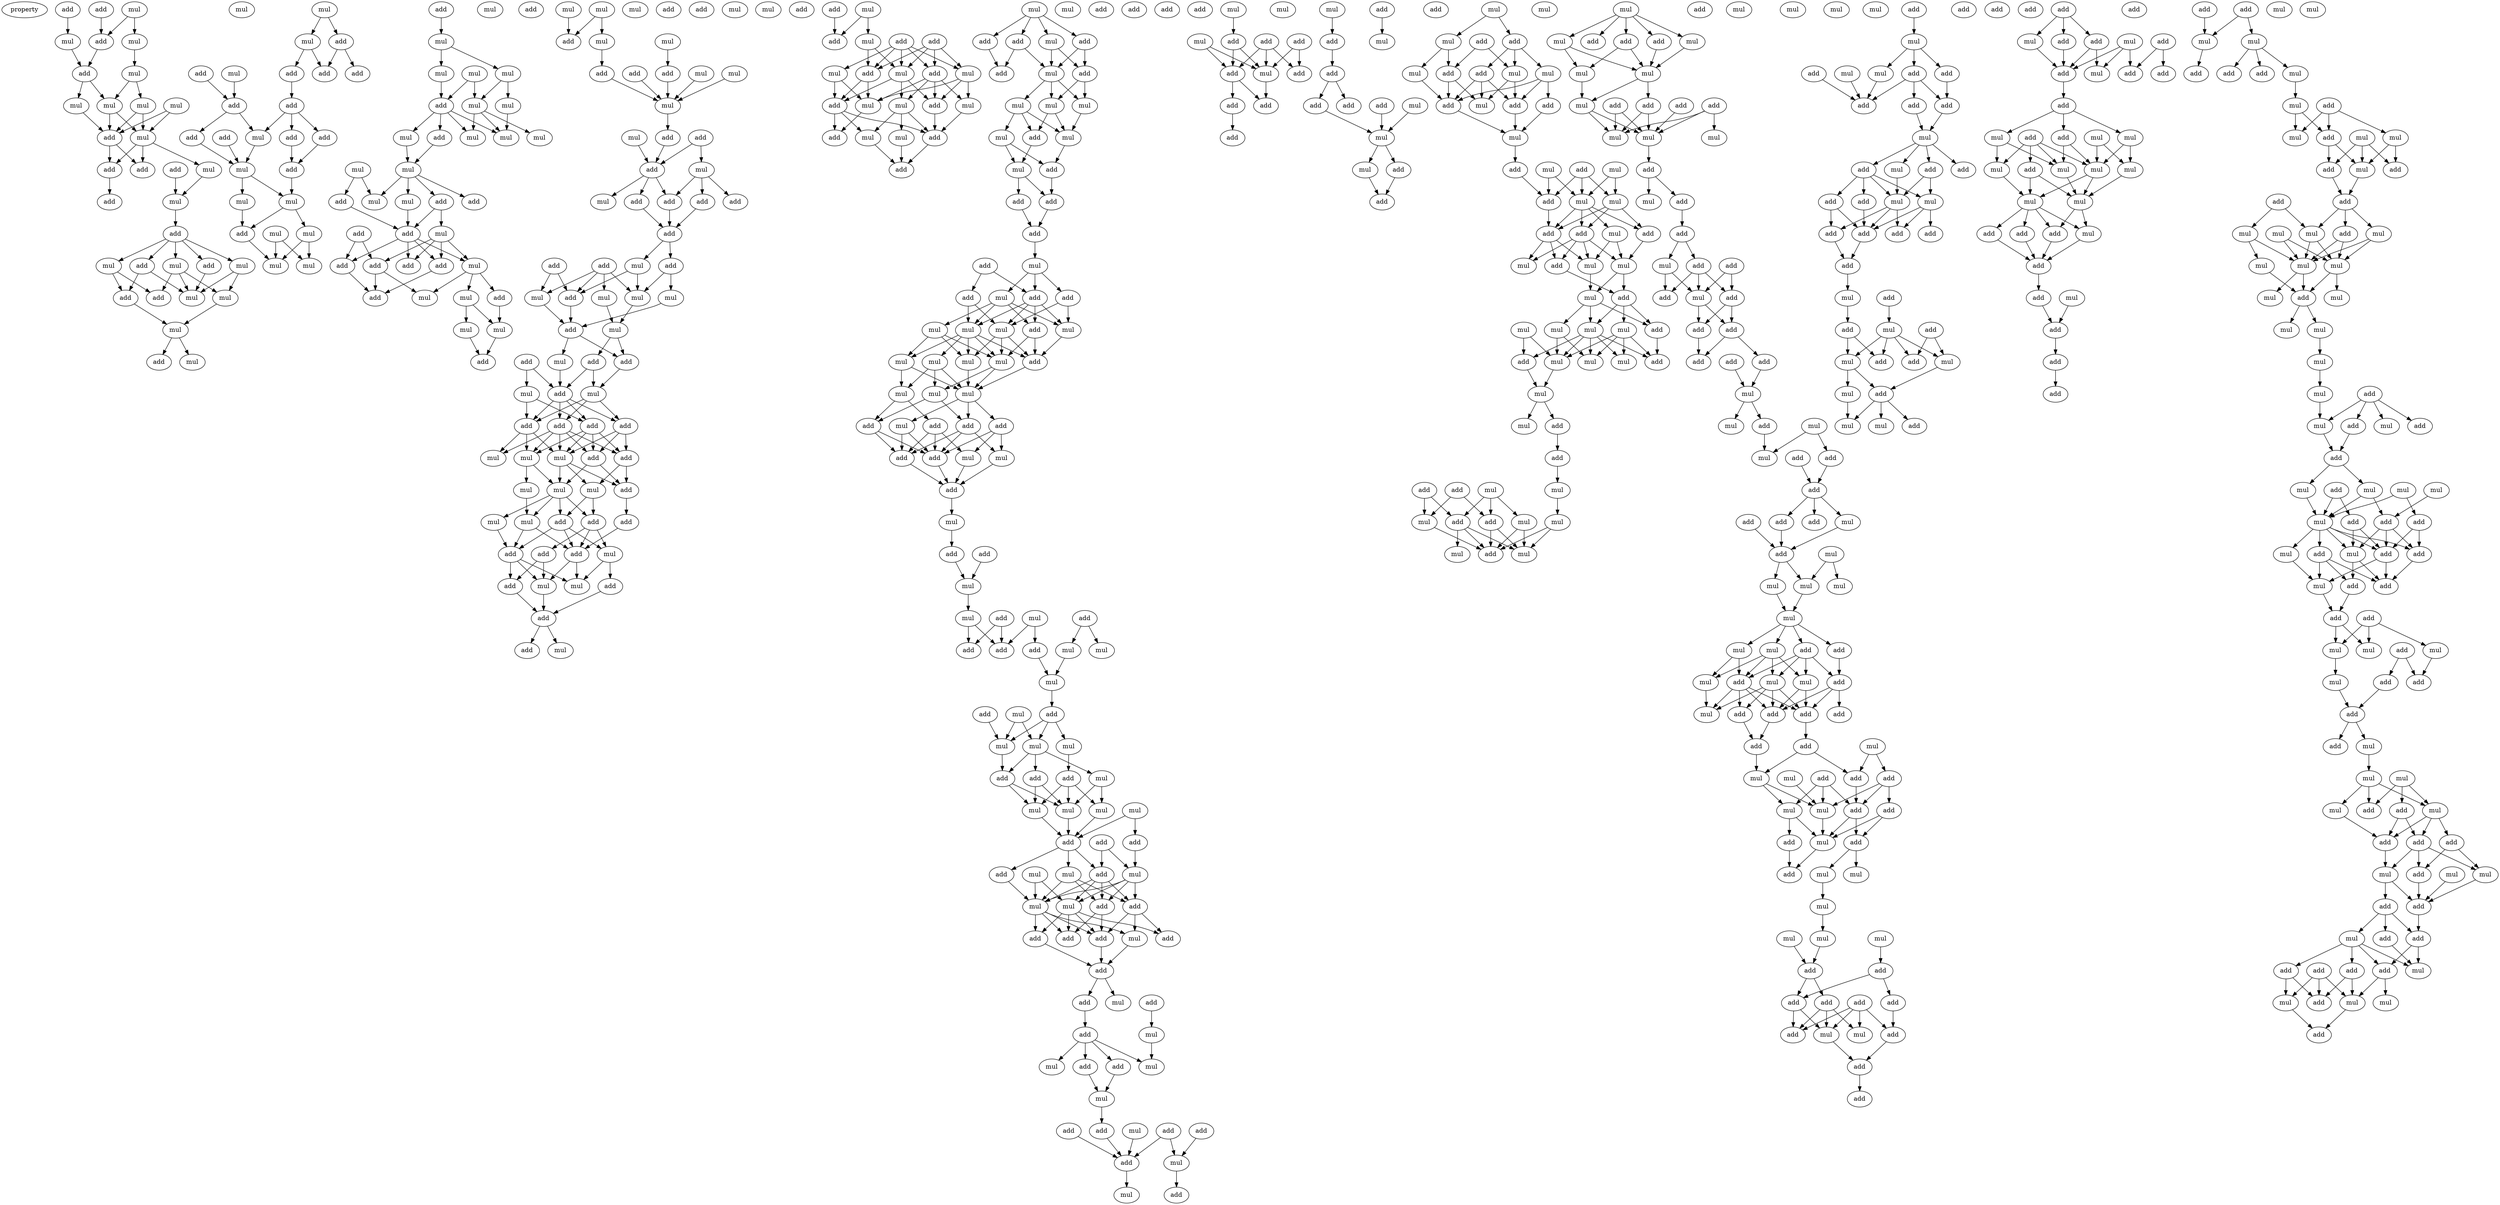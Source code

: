 digraph {
    node [fontcolor=black]
    property [mul=2,lf=1.4]
    0 [ label = mul ];
    1 [ label = add ];
    2 [ label = add ];
    3 [ label = mul ];
    4 [ label = add ];
    5 [ label = mul ];
    6 [ label = add ];
    7 [ label = mul ];
    8 [ label = mul ];
    9 [ label = mul ];
    10 [ label = mul ];
    11 [ label = mul ];
    12 [ label = mul ];
    13 [ label = mul ];
    14 [ label = add ];
    15 [ label = add ];
    16 [ label = add ];
    17 [ label = mul ];
    18 [ label = add ];
    19 [ label = mul ];
    20 [ label = add ];
    21 [ label = add ];
    22 [ label = mul ];
    23 [ label = add ];
    24 [ label = mul ];
    25 [ label = mul ];
    26 [ label = add ];
    27 [ label = mul ];
    28 [ label = add ];
    29 [ label = add ];
    30 [ label = mul ];
    31 [ label = mul ];
    32 [ label = mul ];
    33 [ label = add ];
    34 [ label = mul ];
    35 [ label = mul ];
    36 [ label = add ];
    37 [ label = mul ];
    38 [ label = add ];
    39 [ label = add ];
    40 [ label = add ];
    41 [ label = add ];
    42 [ label = add ];
    43 [ label = add ];
    44 [ label = add ];
    45 [ label = mul ];
    46 [ label = add ];
    47 [ label = add ];
    48 [ label = add ];
    49 [ label = mul ];
    50 [ label = add ];
    51 [ label = mul ];
    52 [ label = mul ];
    53 [ label = mul ];
    54 [ label = mul ];
    55 [ label = add ];
    56 [ label = mul ];
    57 [ label = mul ];
    58 [ label = add ];
    59 [ label = mul ];
    60 [ label = mul ];
    61 [ label = mul ];
    62 [ label = mul ];
    63 [ label = mul ];
    64 [ label = mul ];
    65 [ label = mul ];
    66 [ label = add ];
    67 [ label = mul ];
    68 [ label = mul ];
    69 [ label = add ];
    70 [ label = mul ];
    71 [ label = mul ];
    72 [ label = mul ];
    73 [ label = mul ];
    74 [ label = mul ];
    75 [ label = add ];
    76 [ label = add ];
    77 [ label = mul ];
    78 [ label = add ];
    79 [ label = mul ];
    80 [ label = add ];
    81 [ label = add ];
    82 [ label = add ];
    83 [ label = add ];
    84 [ label = mul ];
    85 [ label = add ];
    86 [ label = add ];
    87 [ label = mul ];
    88 [ label = mul ];
    89 [ label = add ];
    90 [ label = add ];
    91 [ label = add ];
    92 [ label = mul ];
    93 [ label = mul ];
    94 [ label = add ];
    95 [ label = mul ];
    96 [ label = mul ];
    97 [ label = add ];
    98 [ label = mul ];
    99 [ label = mul ];
    100 [ label = mul ];
    101 [ label = add ];
    102 [ label = add ];
    103 [ label = add ];
    104 [ label = mul ];
    105 [ label = mul ];
    106 [ label = mul ];
    107 [ label = mul ];
    108 [ label = add ];
    109 [ label = add ];
    110 [ label = add ];
    111 [ label = add ];
    112 [ label = mul ];
    113 [ label = add ];
    114 [ label = mul ];
    115 [ label = add ];
    116 [ label = add ];
    117 [ label = add ];
    118 [ label = add ];
    119 [ label = add ];
    120 [ label = add ];
    121 [ label = add ];
    122 [ label = mul ];
    123 [ label = add ];
    124 [ label = mul ];
    125 [ label = mul ];
    126 [ label = add ];
    127 [ label = mul ];
    128 [ label = mul ];
    129 [ label = add ];
    130 [ label = mul ];
    131 [ label = add ];
    132 [ label = add ];
    133 [ label = mul ];
    134 [ label = add ];
    135 [ label = add ];
    136 [ label = mul ];
    137 [ label = mul ];
    138 [ label = add ];
    139 [ label = add ];
    140 [ label = add ];
    141 [ label = add ];
    142 [ label = mul ];
    143 [ label = add ];
    144 [ label = mul ];
    145 [ label = mul ];
    146 [ label = add ];
    147 [ label = add ];
    148 [ label = mul ];
    149 [ label = mul ];
    150 [ label = mul ];
    151 [ label = add ];
    152 [ label = add ];
    153 [ label = mul ];
    154 [ label = add ];
    155 [ label = mul ];
    156 [ label = add ];
    157 [ label = add ];
    158 [ label = mul ];
    159 [ label = add ];
    160 [ label = add ];
    161 [ label = add ];
    162 [ label = mul ];
    163 [ label = mul ];
    164 [ label = mul ];
    165 [ label = add ];
    166 [ label = add ];
    167 [ label = mul ];
    168 [ label = add ];
    169 [ label = mul ];
    170 [ label = add ];
    171 [ label = mul ];
    172 [ label = add ];
    173 [ label = mul ];
    174 [ label = add ];
    175 [ label = add ];
    176 [ label = mul ];
    177 [ label = mul ];
    178 [ label = mul ];
    179 [ label = add ];
    180 [ label = add ];
    181 [ label = mul ];
    182 [ label = mul ];
    183 [ label = add ];
    184 [ label = mul ];
    185 [ label = add ];
    186 [ label = add ];
    187 [ label = mul ];
    188 [ label = mul ];
    189 [ label = add ];
    190 [ label = add ];
    191 [ label = mul ];
    192 [ label = add ];
    193 [ label = mul ];
    194 [ label = add ];
    195 [ label = add ];
    196 [ label = add ];
    197 [ label = mul ];
    198 [ label = add ];
    199 [ label = mul ];
    200 [ label = mul ];
    201 [ label = add ];
    202 [ label = mul ];
    203 [ label = mul ];
    204 [ label = add ];
    205 [ label = mul ];
    206 [ label = mul ];
    207 [ label = add ];
    208 [ label = mul ];
    209 [ label = add ];
    210 [ label = add ];
    211 [ label = add ];
    212 [ label = add ];
    213 [ label = mul ];
    214 [ label = add ];
    215 [ label = add ];
    216 [ label = mul ];
    217 [ label = add ];
    218 [ label = add ];
    219 [ label = mul ];
    220 [ label = mul ];
    221 [ label = mul ];
    222 [ label = mul ];
    223 [ label = mul ];
    224 [ label = mul ];
    225 [ label = mul ];
    226 [ label = add ];
    227 [ label = mul ];
    228 [ label = mul ];
    229 [ label = mul ];
    230 [ label = mul ];
    231 [ label = add ];
    232 [ label = add ];
    233 [ label = mul ];
    234 [ label = add ];
    235 [ label = add ];
    236 [ label = add ];
    237 [ label = mul ];
    238 [ label = mul ];
    239 [ label = add ];
    240 [ label = add ];
    241 [ label = add ];
    242 [ label = add ];
    243 [ label = mul ];
    244 [ label = add ];
    245 [ label = add ];
    246 [ label = mul ];
    247 [ label = mul ];
    248 [ label = add ];
    249 [ label = add ];
    250 [ label = mul ];
    251 [ label = mul ];
    252 [ label = mul ];
    253 [ label = add ];
    254 [ label = add ];
    255 [ label = add ];
    256 [ label = mul ];
    257 [ label = mul ];
    258 [ label = add ];
    259 [ label = add ];
    260 [ label = mul ];
    261 [ label = mul ];
    262 [ label = mul ];
    263 [ label = add ];
    264 [ label = add ];
    265 [ label = add ];
    266 [ label = mul ];
    267 [ label = mul ];
    268 [ label = mul ];
    269 [ label = mul ];
    270 [ label = mul ];
    271 [ label = add ];
    272 [ label = add ];
    273 [ label = add ];
    274 [ label = mul ];
    275 [ label = mul ];
    276 [ label = add ];
    277 [ label = add ];
    278 [ label = mul ];
    279 [ label = add ];
    280 [ label = add ];
    281 [ label = mul ];
    282 [ label = mul ];
    283 [ label = add ];
    284 [ label = mul ];
    285 [ label = add ];
    286 [ label = add ];
    287 [ label = add ];
    288 [ label = add ];
    289 [ label = mul ];
    290 [ label = add ];
    291 [ label = add ];
    292 [ label = add ];
    293 [ label = mul ];
    294 [ label = add ];
    295 [ label = add ];
    296 [ label = mul ];
    297 [ label = add ];
    298 [ label = mul ];
    299 [ label = mul ];
    300 [ label = add ];
    301 [ label = mul ];
    302 [ label = add ];
    303 [ label = add ];
    304 [ label = add ];
    305 [ label = add ];
    306 [ label = mul ];
    307 [ label = add ];
    308 [ label = mul ];
    309 [ label = mul ];
    310 [ label = mul ];
    311 [ label = add ];
    312 [ label = add ];
    313 [ label = add ];
    314 [ label = mul ];
    315 [ label = add ];
    316 [ label = add ];
    317 [ label = add ];
    318 [ label = add ];
    319 [ label = mul ];
    320 [ label = add ];
    321 [ label = mul ];
    322 [ label = add ];
    323 [ label = add ];
    324 [ label = add ];
    325 [ label = add ];
    326 [ label = mul ];
    327 [ label = add ];
    328 [ label = mul ];
    329 [ label = add ];
    330 [ label = mul ];
    331 [ label = mul ];
    332 [ label = add ];
    333 [ label = add ];
    334 [ label = add ];
    335 [ label = mul ];
    336 [ label = add ];
    337 [ label = add ];
    338 [ label = mul ];
    339 [ label = add ];
    340 [ label = add ];
    341 [ label = mul ];
    342 [ label = mul ];
    343 [ label = mul ];
    344 [ label = mul ];
    345 [ label = add ];
    346 [ label = add ];
    347 [ label = add ];
    348 [ label = mul ];
    349 [ label = add ];
    350 [ label = add ];
    351 [ label = mul ];
    352 [ label = mul ];
    353 [ label = mul ];
    354 [ label = add ];
    355 [ label = mul ];
    356 [ label = mul ];
    357 [ label = add ];
    358 [ label = add ];
    359 [ label = add ];
    360 [ label = mul ];
    361 [ label = mul ];
    362 [ label = mul ];
    363 [ label = add ];
    364 [ label = mul ];
    365 [ label = add ];
    366 [ label = mul ];
    367 [ label = mul ];
    368 [ label = add ];
    369 [ label = mul ];
    370 [ label = mul ];
    371 [ label = mul ];
    372 [ label = mul ];
    373 [ label = mul ];
    374 [ label = add ];
    375 [ label = add ];
    376 [ label = mul ];
    377 [ label = mul ];
    378 [ label = mul ];
    379 [ label = add ];
    380 [ label = add ];
    381 [ label = add ];
    382 [ label = mul ];
    383 [ label = mul ];
    384 [ label = add ];
    385 [ label = mul ];
    386 [ label = mul ];
    387 [ label = mul ];
    388 [ label = add ];
    389 [ label = add ];
    390 [ label = add ];
    391 [ label = mul ];
    392 [ label = mul ];
    393 [ label = mul ];
    394 [ label = mul ];
    395 [ label = add ];
    396 [ label = add ];
    397 [ label = mul ];
    398 [ label = add ];
    399 [ label = mul ];
    400 [ label = mul ];
    401 [ label = add ];
    402 [ label = add ];
    403 [ label = add ];
    404 [ label = mul ];
    405 [ label = add ];
    406 [ label = mul ];
    407 [ label = mul ];
    408 [ label = mul ];
    409 [ label = add ];
    410 [ label = mul ];
    411 [ label = add ];
    412 [ label = add ];
    413 [ label = mul ];
    414 [ label = add ];
    415 [ label = mul ];
    416 [ label = add ];
    417 [ label = add ];
    418 [ label = mul ];
    419 [ label = add ];
    420 [ label = add ];
    421 [ label = add ];
    422 [ label = add ];
    423 [ label = add ];
    424 [ label = add ];
    425 [ label = add ];
    426 [ label = mul ];
    427 [ label = add ];
    428 [ label = mul ];
    429 [ label = mul ];
    430 [ label = add ];
    431 [ label = add ];
    432 [ label = mul ];
    433 [ label = add ];
    434 [ label = add ];
    435 [ label = mul ];
    436 [ label = add ];
    437 [ label = add ];
    438 [ label = mul ];
    439 [ label = add ];
    440 [ label = mul ];
    441 [ label = mul ];
    442 [ label = mul ];
    443 [ label = mul ];
    444 [ label = mul ];
    445 [ label = add ];
    446 [ label = mul ];
    447 [ label = add ];
    448 [ label = add ];
    449 [ label = mul ];
    450 [ label = mul ];
    451 [ label = add ];
    452 [ label = mul ];
    453 [ label = add ];
    454 [ label = add ];
    455 [ label = add ];
    456 [ label = add ];
    457 [ label = mul ];
    458 [ label = add ];
    459 [ label = mul ];
    460 [ label = add ];
    461 [ label = add ];
    462 [ label = add ];
    463 [ label = mul ];
    464 [ label = add ];
    465 [ label = mul ];
    466 [ label = mul ];
    467 [ label = add ];
    468 [ label = mul ];
    469 [ label = add ];
    470 [ label = add ];
    471 [ label = mul ];
    472 [ label = add ];
    473 [ label = mul ];
    474 [ label = mul ];
    475 [ label = mul ];
    476 [ label = add ];
    477 [ label = mul ];
    478 [ label = mul ];
    479 [ label = mul ];
    480 [ label = mul ];
    481 [ label = mul ];
    482 [ label = add ];
    483 [ label = add ];
    484 [ label = add ];
    485 [ label = add ];
    486 [ label = add ];
    487 [ label = add ];
    488 [ label = mul ];
    489 [ label = add ];
    490 [ label = mul ];
    491 [ label = add ];
    492 [ label = add ];
    493 [ label = mul ];
    494 [ label = add ];
    495 [ label = add ];
    496 [ label = add ];
    497 [ label = mul ];
    498 [ label = add ];
    499 [ label = mul ];
    500 [ label = add ];
    501 [ label = mul ];
    502 [ label = add ];
    503 [ label = add ];
    504 [ label = add ];
    505 [ label = add ];
    506 [ label = mul ];
    507 [ label = add ];
    508 [ label = mul ];
    509 [ label = add ];
    510 [ label = add ];
    511 [ label = add ];
    512 [ label = mul ];
    513 [ label = add ];
    514 [ label = mul ];
    515 [ label = add ];
    516 [ label = add ];
    517 [ label = add ];
    518 [ label = add ];
    519 [ label = add ];
    520 [ label = mul ];
    521 [ label = add ];
    522 [ label = add ];
    523 [ label = mul ];
    524 [ label = add ];
    525 [ label = add ];
    526 [ label = add ];
    527 [ label = mul ];
    528 [ label = mul ];
    529 [ label = add ];
    530 [ label = add ];
    531 [ label = mul ];
    532 [ label = mul ];
    533 [ label = add ];
    534 [ label = add ];
    535 [ label = mul ];
    536 [ label = add ];
    537 [ label = add ];
    538 [ label = add ];
    539 [ label = mul ];
    540 [ label = mul ];
    541 [ label = add ];
    542 [ label = mul ];
    543 [ label = add ];
    544 [ label = add ];
    545 [ label = add ];
    546 [ label = add ];
    547 [ label = add ];
    548 [ label = mul ];
    549 [ label = add ];
    550 [ label = mul ];
    551 [ label = mul ];
    552 [ label = mul ];
    553 [ label = mul ];
    554 [ label = mul ];
    555 [ label = add ];
    556 [ label = mul ];
    557 [ label = mul ];
    558 [ label = mul ];
    559 [ label = add ];
    560 [ label = add ];
    561 [ label = add ];
    562 [ label = mul ];
    563 [ label = add ];
    564 [ label = add ];
    565 [ label = add ];
    566 [ label = mul ];
    567 [ label = add ];
    568 [ label = add ];
    569 [ label = add ];
    570 [ label = add ];
    571 [ label = add ];
    572 [ label = mul ];
    573 [ label = mul ];
    574 [ label = add ];
    575 [ label = add ];
    576 [ label = add ];
    577 [ label = mul ];
    578 [ label = add ];
    579 [ label = mul ];
    580 [ label = mul ];
    581 [ label = mul ];
    582 [ label = mul ];
    583 [ label = add ];
    584 [ label = add ];
    585 [ label = mul ];
    586 [ label = add ];
    587 [ label = add ];
    588 [ label = add ];
    589 [ label = mul ];
    590 [ label = add ];
    591 [ label = mul ];
    592 [ label = mul ];
    593 [ label = mul ];
    594 [ label = mul ];
    595 [ label = mul ];
    596 [ label = mul ];
    597 [ label = add ];
    598 [ label = mul ];
    599 [ label = mul ];
    600 [ label = mul ];
    601 [ label = mul ];
    602 [ label = mul ];
    603 [ label = mul ];
    604 [ label = mul ];
    605 [ label = add ];
    606 [ label = add ];
    607 [ label = mul ];
    608 [ label = mul ];
    609 [ label = add ];
    610 [ label = add ];
    611 [ label = add ];
    612 [ label = mul ];
    613 [ label = mul ];
    614 [ label = mul ];
    615 [ label = mul ];
    616 [ label = add ];
    617 [ label = add ];
    618 [ label = mul ];
    619 [ label = add ];
    620 [ label = mul ];
    621 [ label = add ];
    622 [ label = mul ];
    623 [ label = add ];
    624 [ label = add ];
    625 [ label = add ];
    626 [ label = mul ];
    627 [ label = add ];
    628 [ label = add ];
    629 [ label = add ];
    630 [ label = mul ];
    631 [ label = mul ];
    632 [ label = mul ];
    633 [ label = mul ];
    634 [ label = add ];
    635 [ label = mul ];
    636 [ label = add ];
    637 [ label = add ];
    638 [ label = add ];
    639 [ label = add ];
    640 [ label = mul ];
    641 [ label = mul ];
    642 [ label = mul ];
    643 [ label = add ];
    644 [ label = mul ];
    645 [ label = add ];
    646 [ label = mul ];
    647 [ label = add ];
    648 [ label = add ];
    649 [ label = add ];
    650 [ label = add ];
    651 [ label = mul ];
    652 [ label = mul ];
    653 [ label = mul ];
    654 [ label = add ];
    655 [ label = add ];
    656 [ label = add ];
    657 [ label = mul ];
    658 [ label = add ];
    659 [ label = add ];
    660 [ label = add ];
    661 [ label = mul ];
    662 [ label = add ];
    663 [ label = add ];
    664 [ label = add ];
    665 [ label = mul ];
    666 [ label = mul ];
    667 [ label = mul ];
    668 [ label = add ];
    0 -> 4 [ name = 0 ];
    0 -> 5 [ name = 1 ];
    1 -> 4 [ name = 2 ];
    2 -> 3 [ name = 3 ];
    3 -> 6 [ name = 4 ];
    4 -> 6 [ name = 5 ];
    5 -> 7 [ name = 6 ];
    6 -> 9 [ name = 7 ];
    6 -> 11 [ name = 8 ];
    7 -> 9 [ name = 9 ];
    7 -> 10 [ name = 10 ];
    8 -> 13 [ name = 11 ];
    8 -> 14 [ name = 12 ];
    9 -> 13 [ name = 13 ];
    9 -> 14 [ name = 14 ];
    10 -> 13 [ name = 15 ];
    10 -> 14 [ name = 16 ];
    11 -> 14 [ name = 17 ];
    13 -> 15 [ name = 18 ];
    13 -> 17 [ name = 19 ];
    13 -> 18 [ name = 20 ];
    14 -> 15 [ name = 21 ];
    14 -> 18 [ name = 22 ];
    15 -> 20 [ name = 23 ];
    16 -> 19 [ name = 24 ];
    17 -> 19 [ name = 25 ];
    19 -> 21 [ name = 26 ];
    21 -> 22 [ name = 27 ];
    21 -> 23 [ name = 28 ];
    21 -> 24 [ name = 29 ];
    21 -> 25 [ name = 30 ];
    21 -> 26 [ name = 31 ];
    22 -> 28 [ name = 32 ];
    22 -> 29 [ name = 33 ];
    23 -> 27 [ name = 34 ];
    24 -> 27 [ name = 35 ];
    24 -> 30 [ name = 36 ];
    25 -> 27 [ name = 37 ];
    25 -> 29 [ name = 38 ];
    25 -> 30 [ name = 39 ];
    26 -> 27 [ name = 40 ];
    26 -> 28 [ name = 41 ];
    28 -> 31 [ name = 42 ];
    30 -> 31 [ name = 43 ];
    31 -> 33 [ name = 44 ];
    31 -> 34 [ name = 45 ];
    32 -> 35 [ name = 46 ];
    32 -> 36 [ name = 47 ];
    35 -> 40 [ name = 48 ];
    35 -> 41 [ name = 49 ];
    36 -> 39 [ name = 50 ];
    36 -> 41 [ name = 51 ];
    37 -> 43 [ name = 52 ];
    38 -> 43 [ name = 53 ];
    40 -> 42 [ name = 54 ];
    42 -> 44 [ name = 55 ];
    42 -> 45 [ name = 56 ];
    42 -> 47 [ name = 57 ];
    43 -> 45 [ name = 58 ];
    43 -> 48 [ name = 59 ];
    44 -> 50 [ name = 60 ];
    45 -> 49 [ name = 61 ];
    46 -> 49 [ name = 62 ];
    47 -> 50 [ name = 63 ];
    48 -> 49 [ name = 64 ];
    49 -> 51 [ name = 65 ];
    49 -> 52 [ name = 66 ];
    50 -> 52 [ name = 67 ];
    51 -> 55 [ name = 68 ];
    52 -> 53 [ name = 69 ];
    52 -> 55 [ name = 70 ];
    53 -> 56 [ name = 71 ];
    53 -> 57 [ name = 72 ];
    54 -> 56 [ name = 73 ];
    54 -> 57 [ name = 74 ];
    55 -> 56 [ name = 75 ];
    58 -> 60 [ name = 76 ];
    60 -> 61 [ name = 77 ];
    60 -> 63 [ name = 78 ];
    61 -> 64 [ name = 79 ];
    61 -> 65 [ name = 80 ];
    62 -> 65 [ name = 81 ];
    62 -> 66 [ name = 82 ];
    63 -> 66 [ name = 83 ];
    64 -> 68 [ name = 84 ];
    65 -> 67 [ name = 85 ];
    65 -> 68 [ name = 86 ];
    65 -> 71 [ name = 87 ];
    66 -> 68 [ name = 88 ];
    66 -> 69 [ name = 89 ];
    66 -> 70 [ name = 90 ];
    66 -> 71 [ name = 91 ];
    69 -> 72 [ name = 92 ];
    70 -> 72 [ name = 93 ];
    72 -> 74 [ name = 94 ];
    72 -> 75 [ name = 95 ];
    72 -> 77 [ name = 96 ];
    72 -> 78 [ name = 97 ];
    73 -> 74 [ name = 98 ];
    73 -> 76 [ name = 99 ];
    76 -> 81 [ name = 100 ];
    77 -> 81 [ name = 101 ];
    78 -> 79 [ name = 102 ];
    78 -> 81 [ name = 103 ];
    79 -> 83 [ name = 104 ];
    79 -> 84 [ name = 105 ];
    79 -> 85 [ name = 106 ];
    79 -> 86 [ name = 107 ];
    80 -> 82 [ name = 108 ];
    80 -> 85 [ name = 109 ];
    81 -> 82 [ name = 110 ];
    81 -> 83 [ name = 111 ];
    81 -> 84 [ name = 112 ];
    81 -> 86 [ name = 113 ];
    82 -> 89 [ name = 114 ];
    84 -> 87 [ name = 115 ];
    84 -> 88 [ name = 116 ];
    84 -> 90 [ name = 117 ];
    85 -> 87 [ name = 118 ];
    85 -> 89 [ name = 119 ];
    86 -> 89 [ name = 120 ];
    88 -> 92 [ name = 121 ];
    88 -> 93 [ name = 122 ];
    90 -> 93 [ name = 123 ];
    92 -> 94 [ name = 124 ];
    93 -> 94 [ name = 125 ];
    95 -> 97 [ name = 126 ];
    95 -> 98 [ name = 127 ];
    96 -> 97 [ name = 128 ];
    98 -> 102 [ name = 129 ];
    100 -> 103 [ name = 130 ];
    101 -> 106 [ name = 131 ];
    102 -> 106 [ name = 132 ];
    103 -> 106 [ name = 133 ];
    104 -> 106 [ name = 134 ];
    105 -> 106 [ name = 135 ];
    106 -> 109 [ name = 136 ];
    107 -> 113 [ name = 137 ];
    109 -> 113 [ name = 138 ];
    110 -> 112 [ name = 139 ];
    110 -> 113 [ name = 140 ];
    112 -> 115 [ name = 141 ];
    112 -> 117 [ name = 142 ];
    112 -> 118 [ name = 143 ];
    113 -> 114 [ name = 144 ];
    113 -> 116 [ name = 145 ];
    113 -> 118 [ name = 146 ];
    116 -> 119 [ name = 147 ];
    117 -> 119 [ name = 148 ];
    118 -> 119 [ name = 149 ];
    119 -> 122 [ name = 150 ];
    119 -> 123 [ name = 151 ];
    120 -> 126 [ name = 152 ];
    120 -> 127 [ name = 153 ];
    121 -> 124 [ name = 154 ];
    121 -> 126 [ name = 155 ];
    121 -> 127 [ name = 156 ];
    121 -> 128 [ name = 157 ];
    122 -> 124 [ name = 158 ];
    122 -> 126 [ name = 159 ];
    123 -> 124 [ name = 160 ];
    123 -> 125 [ name = 161 ];
    124 -> 130 [ name = 162 ];
    125 -> 129 [ name = 163 ];
    126 -> 129 [ name = 164 ];
    127 -> 129 [ name = 165 ];
    128 -> 130 [ name = 166 ];
    129 -> 131 [ name = 167 ];
    129 -> 133 [ name = 168 ];
    130 -> 131 [ name = 169 ];
    130 -> 132 [ name = 170 ];
    131 -> 137 [ name = 171 ];
    132 -> 135 [ name = 172 ];
    132 -> 137 [ name = 173 ];
    133 -> 135 [ name = 174 ];
    134 -> 135 [ name = 175 ];
    134 -> 136 [ name = 176 ];
    135 -> 138 [ name = 177 ];
    135 -> 139 [ name = 178 ];
    135 -> 140 [ name = 179 ];
    135 -> 141 [ name = 180 ];
    136 -> 139 [ name = 181 ];
    136 -> 141 [ name = 182 ];
    137 -> 138 [ name = 183 ];
    137 -> 140 [ name = 184 ];
    137 -> 141 [ name = 185 ];
    138 -> 143 [ name = 186 ];
    138 -> 145 [ name = 187 ];
    138 -> 146 [ name = 188 ];
    139 -> 142 [ name = 189 ];
    139 -> 143 [ name = 190 ];
    139 -> 145 [ name = 191 ];
    139 -> 146 [ name = 192 ];
    140 -> 142 [ name = 193 ];
    140 -> 143 [ name = 194 ];
    140 -> 144 [ name = 195 ];
    140 -> 145 [ name = 196 ];
    140 -> 146 [ name = 197 ];
    141 -> 142 [ name = 198 ];
    141 -> 144 [ name = 199 ];
    141 -> 145 [ name = 200 ];
    142 -> 148 [ name = 201 ];
    142 -> 150 [ name = 202 ];
    143 -> 147 [ name = 203 ];
    143 -> 149 [ name = 204 ];
    145 -> 147 [ name = 205 ];
    145 -> 148 [ name = 206 ];
    145 -> 149 [ name = 207 ];
    146 -> 147 [ name = 208 ];
    146 -> 148 [ name = 209 ];
    147 -> 152 [ name = 210 ];
    148 -> 151 [ name = 211 ];
    148 -> 153 [ name = 212 ];
    148 -> 154 [ name = 213 ];
    148 -> 155 [ name = 214 ];
    149 -> 151 [ name = 215 ];
    149 -> 154 [ name = 216 ];
    150 -> 153 [ name = 217 ];
    151 -> 156 [ name = 218 ];
    151 -> 158 [ name = 219 ];
    151 -> 159 [ name = 220 ];
    152 -> 156 [ name = 221 ];
    153 -> 156 [ name = 222 ];
    153 -> 159 [ name = 223 ];
    154 -> 156 [ name = 224 ];
    154 -> 157 [ name = 225 ];
    154 -> 158 [ name = 226 ];
    155 -> 159 [ name = 227 ];
    156 -> 162 [ name = 228 ];
    156 -> 163 [ name = 229 ];
    157 -> 160 [ name = 230 ];
    157 -> 163 [ name = 231 ];
    158 -> 161 [ name = 232 ];
    158 -> 162 [ name = 233 ];
    159 -> 160 [ name = 234 ];
    159 -> 162 [ name = 235 ];
    159 -> 163 [ name = 236 ];
    160 -> 165 [ name = 237 ];
    161 -> 165 [ name = 238 ];
    163 -> 165 [ name = 239 ];
    165 -> 166 [ name = 240 ];
    165 -> 169 [ name = 241 ];
    170 -> 172 [ name = 242 ];
    171 -> 172 [ name = 243 ];
    171 -> 173 [ name = 244 ];
    173 -> 177 [ name = 245 ];
    173 -> 180 [ name = 246 ];
    174 -> 176 [ name = 247 ];
    174 -> 177 [ name = 248 ];
    174 -> 179 [ name = 249 ];
    174 -> 180 [ name = 250 ];
    175 -> 176 [ name = 251 ];
    175 -> 177 [ name = 252 ];
    175 -> 178 [ name = 253 ];
    175 -> 179 [ name = 254 ];
    175 -> 180 [ name = 255 ];
    176 -> 181 [ name = 256 ];
    176 -> 183 [ name = 257 ];
    176 -> 184 [ name = 258 ];
    177 -> 182 [ name = 259 ];
    177 -> 183 [ name = 260 ];
    177 -> 185 [ name = 261 ];
    178 -> 181 [ name = 262 ];
    178 -> 185 [ name = 263 ];
    179 -> 181 [ name = 264 ];
    179 -> 182 [ name = 265 ];
    179 -> 183 [ name = 266 ];
    179 -> 184 [ name = 267 ];
    180 -> 181 [ name = 268 ];
    180 -> 185 [ name = 269 ];
    181 -> 189 [ name = 270 ];
    182 -> 186 [ name = 271 ];
    182 -> 187 [ name = 272 ];
    182 -> 188 [ name = 273 ];
    183 -> 186 [ name = 274 ];
    184 -> 186 [ name = 275 ];
    185 -> 186 [ name = 276 ];
    185 -> 188 [ name = 277 ];
    185 -> 189 [ name = 278 ];
    186 -> 190 [ name = 279 ];
    187 -> 190 [ name = 280 ];
    188 -> 190 [ name = 281 ];
    191 -> 192 [ name = 282 ];
    191 -> 193 [ name = 283 ];
    191 -> 194 [ name = 284 ];
    191 -> 195 [ name = 285 ];
    192 -> 196 [ name = 286 ];
    193 -> 197 [ name = 287 ];
    193 -> 198 [ name = 288 ];
    194 -> 196 [ name = 289 ];
    194 -> 197 [ name = 290 ];
    195 -> 197 [ name = 291 ];
    195 -> 198 [ name = 292 ];
    197 -> 200 [ name = 293 ];
    197 -> 202 [ name = 294 ];
    197 -> 203 [ name = 295 ];
    198 -> 200 [ name = 296 ];
    198 -> 203 [ name = 297 ];
    200 -> 206 [ name = 298 ];
    202 -> 204 [ name = 299 ];
    202 -> 205 [ name = 300 ];
    202 -> 206 [ name = 301 ];
    203 -> 204 [ name = 302 ];
    203 -> 206 [ name = 303 ];
    204 -> 208 [ name = 304 ];
    205 -> 207 [ name = 305 ];
    205 -> 208 [ name = 306 ];
    206 -> 207 [ name = 307 ];
    207 -> 209 [ name = 308 ];
    208 -> 209 [ name = 309 ];
    208 -> 210 [ name = 310 ];
    209 -> 211 [ name = 311 ];
    210 -> 211 [ name = 312 ];
    211 -> 213 [ name = 313 ];
    212 -> 214 [ name = 314 ];
    212 -> 217 [ name = 315 ];
    213 -> 214 [ name = 316 ];
    213 -> 215 [ name = 317 ];
    213 -> 216 [ name = 318 ];
    214 -> 218 [ name = 319 ];
    214 -> 219 [ name = 320 ];
    214 -> 221 [ name = 321 ];
    214 -> 222 [ name = 322 ];
    215 -> 219 [ name = 323 ];
    215 -> 221 [ name = 324 ];
    216 -> 218 [ name = 325 ];
    216 -> 219 [ name = 326 ];
    216 -> 220 [ name = 327 ];
    216 -> 222 [ name = 328 ];
    217 -> 221 [ name = 329 ];
    217 -> 222 [ name = 330 ];
    218 -> 224 [ name = 331 ];
    218 -> 226 [ name = 332 ];
    219 -> 226 [ name = 333 ];
    220 -> 224 [ name = 334 ];
    220 -> 225 [ name = 335 ];
    220 -> 227 [ name = 336 ];
    221 -> 224 [ name = 337 ];
    221 -> 226 [ name = 338 ];
    221 -> 227 [ name = 339 ];
    222 -> 223 [ name = 340 ];
    222 -> 224 [ name = 341 ];
    222 -> 225 [ name = 342 ];
    222 -> 226 [ name = 343 ];
    222 -> 227 [ name = 344 ];
    223 -> 228 [ name = 345 ];
    223 -> 229 [ name = 346 ];
    223 -> 230 [ name = 347 ];
    224 -> 228 [ name = 348 ];
    224 -> 230 [ name = 349 ];
    225 -> 229 [ name = 350 ];
    225 -> 230 [ name = 351 ];
    226 -> 230 [ name = 352 ];
    227 -> 230 [ name = 353 ];
    228 -> 232 [ name = 354 ];
    228 -> 235 [ name = 355 ];
    229 -> 234 [ name = 356 ];
    229 -> 235 [ name = 357 ];
    230 -> 231 [ name = 358 ];
    230 -> 232 [ name = 359 ];
    230 -> 233 [ name = 360 ];
    231 -> 237 [ name = 361 ];
    231 -> 238 [ name = 362 ];
    231 -> 239 [ name = 363 ];
    232 -> 236 [ name = 364 ];
    232 -> 238 [ name = 365 ];
    232 -> 239 [ name = 366 ];
    233 -> 236 [ name = 367 ];
    233 -> 239 [ name = 368 ];
    234 -> 236 [ name = 369 ];
    234 -> 237 [ name = 370 ];
    234 -> 239 [ name = 371 ];
    235 -> 236 [ name = 372 ];
    235 -> 239 [ name = 373 ];
    236 -> 240 [ name = 374 ];
    237 -> 240 [ name = 375 ];
    238 -> 240 [ name = 376 ];
    239 -> 240 [ name = 377 ];
    240 -> 243 [ name = 378 ];
    243 -> 245 [ name = 379 ];
    244 -> 246 [ name = 380 ];
    245 -> 246 [ name = 381 ];
    246 -> 250 [ name = 382 ];
    247 -> 253 [ name = 383 ];
    247 -> 255 [ name = 384 ];
    248 -> 251 [ name = 385 ];
    248 -> 252 [ name = 386 ];
    249 -> 254 [ name = 387 ];
    249 -> 255 [ name = 388 ];
    250 -> 254 [ name = 389 ];
    250 -> 255 [ name = 390 ];
    251 -> 256 [ name = 391 ];
    253 -> 256 [ name = 392 ];
    256 -> 258 [ name = 393 ];
    257 -> 260 [ name = 394 ];
    257 -> 262 [ name = 395 ];
    258 -> 260 [ name = 396 ];
    258 -> 261 [ name = 397 ];
    258 -> 262 [ name = 398 ];
    259 -> 260 [ name = 399 ];
    260 -> 265 [ name = 400 ];
    261 -> 263 [ name = 401 ];
    262 -> 264 [ name = 402 ];
    262 -> 265 [ name = 403 ];
    262 -> 266 [ name = 404 ];
    263 -> 267 [ name = 405 ];
    263 -> 268 [ name = 406 ];
    263 -> 269 [ name = 407 ];
    264 -> 267 [ name = 408 ];
    264 -> 268 [ name = 409 ];
    265 -> 267 [ name = 410 ];
    265 -> 268 [ name = 411 ];
    266 -> 268 [ name = 412 ];
    266 -> 269 [ name = 413 ];
    267 -> 272 [ name = 414 ];
    268 -> 272 [ name = 415 ];
    269 -> 272 [ name = 416 ];
    270 -> 271 [ name = 417 ];
    270 -> 272 [ name = 418 ];
    271 -> 274 [ name = 419 ];
    272 -> 276 [ name = 420 ];
    272 -> 277 [ name = 421 ];
    272 -> 278 [ name = 422 ];
    273 -> 274 [ name = 423 ];
    273 -> 276 [ name = 424 ];
    274 -> 279 [ name = 425 ];
    274 -> 280 [ name = 426 ];
    274 -> 281 [ name = 427 ];
    274 -> 282 [ name = 428 ];
    275 -> 281 [ name = 429 ];
    275 -> 282 [ name = 430 ];
    276 -> 279 [ name = 431 ];
    276 -> 280 [ name = 432 ];
    276 -> 281 [ name = 433 ];
    276 -> 282 [ name = 434 ];
    277 -> 282 [ name = 435 ];
    278 -> 279 [ name = 436 ];
    278 -> 280 [ name = 437 ];
    278 -> 282 [ name = 438 ];
    279 -> 283 [ name = 439 ];
    279 -> 284 [ name = 440 ];
    279 -> 287 [ name = 441 ];
    280 -> 283 [ name = 442 ];
    280 -> 285 [ name = 443 ];
    281 -> 283 [ name = 444 ];
    281 -> 285 [ name = 445 ];
    281 -> 286 [ name = 446 ];
    281 -> 287 [ name = 447 ];
    282 -> 283 [ name = 448 ];
    282 -> 284 [ name = 449 ];
    282 -> 285 [ name = 450 ];
    282 -> 286 [ name = 451 ];
    283 -> 288 [ name = 452 ];
    284 -> 288 [ name = 453 ];
    286 -> 288 [ name = 454 ];
    288 -> 289 [ name = 455 ];
    288 -> 290 [ name = 456 ];
    290 -> 294 [ name = 457 ];
    292 -> 293 [ name = 458 ];
    293 -> 298 [ name = 459 ];
    294 -> 295 [ name = 460 ];
    294 -> 296 [ name = 461 ];
    294 -> 297 [ name = 462 ];
    294 -> 298 [ name = 463 ];
    295 -> 299 [ name = 464 ];
    297 -> 299 [ name = 465 ];
    299 -> 303 [ name = 466 ];
    300 -> 306 [ name = 467 ];
    301 -> 305 [ name = 468 ];
    302 -> 305 [ name = 469 ];
    302 -> 306 [ name = 470 ];
    303 -> 305 [ name = 471 ];
    304 -> 305 [ name = 472 ];
    305 -> 308 [ name = 473 ];
    306 -> 307 [ name = 474 ];
    309 -> 312 [ name = 475 ];
    310 -> 314 [ name = 476 ];
    310 -> 316 [ name = 477 ];
    311 -> 314 [ name = 478 ];
    311 -> 315 [ name = 479 ];
    312 -> 314 [ name = 480 ];
    312 -> 316 [ name = 481 ];
    313 -> 314 [ name = 482 ];
    313 -> 315 [ name = 483 ];
    313 -> 316 [ name = 484 ];
    314 -> 318 [ name = 485 ];
    316 -> 317 [ name = 486 ];
    316 -> 318 [ name = 487 ];
    317 -> 320 [ name = 488 ];
    321 -> 322 [ name = 489 ];
    322 -> 323 [ name = 490 ];
    323 -> 327 [ name = 491 ];
    323 -> 329 [ name = 492 ];
    324 -> 326 [ name = 493 ];
    325 -> 330 [ name = 494 ];
    327 -> 330 [ name = 495 ];
    328 -> 330 [ name = 496 ];
    330 -> 331 [ name = 497 ];
    330 -> 332 [ name = 498 ];
    331 -> 333 [ name = 499 ];
    332 -> 333 [ name = 500 ];
    335 -> 337 [ name = 501 ];
    335 -> 338 [ name = 502 ];
    336 -> 339 [ name = 503 ];
    336 -> 343 [ name = 504 ];
    337 -> 340 [ name = 505 ];
    337 -> 342 [ name = 506 ];
    337 -> 343 [ name = 507 ];
    338 -> 339 [ name = 508 ];
    338 -> 341 [ name = 509 ];
    339 -> 344 [ name = 510 ];
    339 -> 346 [ name = 511 ];
    340 -> 344 [ name = 512 ];
    340 -> 345 [ name = 513 ];
    340 -> 346 [ name = 514 ];
    341 -> 346 [ name = 515 ];
    342 -> 345 [ name = 516 ];
    342 -> 346 [ name = 517 ];
    342 -> 347 [ name = 518 ];
    343 -> 344 [ name = 519 ];
    343 -> 345 [ name = 520 ];
    345 -> 348 [ name = 521 ];
    346 -> 348 [ name = 522 ];
    347 -> 348 [ name = 523 ];
    348 -> 349 [ name = 524 ];
    349 -> 354 [ name = 525 ];
    350 -> 354 [ name = 526 ];
    350 -> 355 [ name = 527 ];
    350 -> 356 [ name = 528 ];
    351 -> 355 [ name = 529 ];
    351 -> 356 [ name = 530 ];
    352 -> 354 [ name = 531 ];
    352 -> 356 [ name = 532 ];
    354 -> 357 [ name = 533 ];
    355 -> 357 [ name = 534 ];
    355 -> 358 [ name = 535 ];
    355 -> 359 [ name = 536 ];
    356 -> 357 [ name = 537 ];
    356 -> 358 [ name = 538 ];
    356 -> 359 [ name = 539 ];
    356 -> 360 [ name = 540 ];
    357 -> 362 [ name = 541 ];
    357 -> 363 [ name = 542 ];
    357 -> 364 [ name = 543 ];
    358 -> 361 [ name = 544 ];
    359 -> 361 [ name = 545 ];
    359 -> 362 [ name = 546 ];
    359 -> 363 [ name = 547 ];
    359 -> 364 [ name = 548 ];
    360 -> 361 [ name = 549 ];
    360 -> 364 [ name = 550 ];
    361 -> 365 [ name = 551 ];
    361 -> 366 [ name = 552 ];
    363 -> 365 [ name = 553 ];
    364 -> 366 [ name = 554 ];
    365 -> 367 [ name = 555 ];
    365 -> 368 [ name = 556 ];
    365 -> 371 [ name = 557 ];
    366 -> 367 [ name = 558 ];
    366 -> 368 [ name = 559 ];
    366 -> 369 [ name = 560 ];
    367 -> 372 [ name = 561 ];
    367 -> 373 [ name = 562 ];
    367 -> 374 [ name = 563 ];
    367 -> 375 [ name = 564 ];
    367 -> 376 [ name = 565 ];
    368 -> 374 [ name = 566 ];
    369 -> 372 [ name = 567 ];
    369 -> 376 [ name = 568 ];
    370 -> 372 [ name = 569 ];
    370 -> 375 [ name = 570 ];
    371 -> 372 [ name = 571 ];
    371 -> 373 [ name = 572 ];
    371 -> 374 [ name = 573 ];
    371 -> 376 [ name = 574 ];
    372 -> 377 [ name = 575 ];
    375 -> 377 [ name = 576 ];
    377 -> 378 [ name = 577 ];
    377 -> 379 [ name = 578 ];
    379 -> 380 [ name = 579 ];
    380 -> 382 [ name = 580 ];
    381 -> 385 [ name = 581 ];
    381 -> 388 [ name = 582 ];
    382 -> 386 [ name = 583 ];
    383 -> 387 [ name = 584 ];
    383 -> 388 [ name = 585 ];
    383 -> 389 [ name = 586 ];
    384 -> 385 [ name = 587 ];
    384 -> 389 [ name = 588 ];
    385 -> 390 [ name = 589 ];
    386 -> 390 [ name = 590 ];
    386 -> 391 [ name = 591 ];
    387 -> 390 [ name = 592 ];
    387 -> 391 [ name = 593 ];
    388 -> 390 [ name = 594 ];
    388 -> 391 [ name = 595 ];
    388 -> 392 [ name = 596 ];
    389 -> 390 [ name = 597 ];
    389 -> 391 [ name = 598 ];
    393 -> 394 [ name = 599 ];
    393 -> 395 [ name = 600 ];
    393 -> 396 [ name = 601 ];
    393 -> 397 [ name = 602 ];
    393 -> 398 [ name = 603 ];
    394 -> 399 [ name = 604 ];
    396 -> 399 [ name = 605 ];
    397 -> 399 [ name = 606 ];
    397 -> 400 [ name = 607 ];
    398 -> 399 [ name = 608 ];
    398 -> 400 [ name = 609 ];
    399 -> 401 [ name = 610 ];
    399 -> 404 [ name = 611 ];
    400 -> 404 [ name = 612 ];
    401 -> 407 [ name = 613 ];
    401 -> 408 [ name = 614 ];
    402 -> 407 [ name = 615 ];
    402 -> 408 [ name = 616 ];
    403 -> 406 [ name = 617 ];
    403 -> 407 [ name = 618 ];
    403 -> 408 [ name = 619 ];
    404 -> 407 [ name = 620 ];
    404 -> 408 [ name = 621 ];
    405 -> 407 [ name = 622 ];
    407 -> 409 [ name = 623 ];
    409 -> 410 [ name = 624 ];
    409 -> 412 [ name = 625 ];
    412 -> 414 [ name = 626 ];
    414 -> 415 [ name = 627 ];
    414 -> 416 [ name = 628 ];
    415 -> 418 [ name = 629 ];
    415 -> 419 [ name = 630 ];
    416 -> 418 [ name = 631 ];
    416 -> 419 [ name = 632 ];
    416 -> 420 [ name = 633 ];
    417 -> 418 [ name = 634 ];
    417 -> 420 [ name = 635 ];
    418 -> 421 [ name = 636 ];
    418 -> 422 [ name = 637 ];
    420 -> 421 [ name = 638 ];
    420 -> 422 [ name = 639 ];
    421 -> 424 [ name = 640 ];
    422 -> 423 [ name = 641 ];
    422 -> 424 [ name = 642 ];
    423 -> 426 [ name = 643 ];
    425 -> 426 [ name = 644 ];
    426 -> 427 [ name = 645 ];
    426 -> 429 [ name = 646 ];
    427 -> 432 [ name = 647 ];
    428 -> 430 [ name = 648 ];
    428 -> 432 [ name = 649 ];
    430 -> 433 [ name = 650 ];
    431 -> 433 [ name = 651 ];
    433 -> 435 [ name = 652 ];
    433 -> 436 [ name = 653 ];
    433 -> 437 [ name = 654 ];
    434 -> 439 [ name = 655 ];
    435 -> 439 [ name = 656 ];
    437 -> 439 [ name = 657 ];
    438 -> 441 [ name = 658 ];
    438 -> 442 [ name = 659 ];
    439 -> 440 [ name = 660 ];
    439 -> 441 [ name = 661 ];
    440 -> 443 [ name = 662 ];
    441 -> 443 [ name = 663 ];
    443 -> 444 [ name = 664 ];
    443 -> 445 [ name = 665 ];
    443 -> 446 [ name = 666 ];
    443 -> 447 [ name = 667 ];
    444 -> 448 [ name = 668 ];
    444 -> 452 [ name = 669 ];
    445 -> 451 [ name = 670 ];
    446 -> 448 [ name = 671 ];
    446 -> 449 [ name = 672 ];
    446 -> 450 [ name = 673 ];
    446 -> 452 [ name = 674 ];
    447 -> 448 [ name = 675 ];
    447 -> 449 [ name = 676 ];
    447 -> 450 [ name = 677 ];
    447 -> 451 [ name = 678 ];
    448 -> 453 [ name = 679 ];
    448 -> 455 [ name = 680 ];
    448 -> 456 [ name = 681 ];
    448 -> 457 [ name = 682 ];
    449 -> 453 [ name = 683 ];
    449 -> 455 [ name = 684 ];
    449 -> 456 [ name = 685 ];
    449 -> 457 [ name = 686 ];
    450 -> 453 [ name = 687 ];
    450 -> 455 [ name = 688 ];
    451 -> 453 [ name = 689 ];
    451 -> 454 [ name = 690 ];
    451 -> 455 [ name = 691 ];
    452 -> 457 [ name = 692 ];
    453 -> 460 [ name = 693 ];
    455 -> 458 [ name = 694 ];
    456 -> 458 [ name = 695 ];
    458 -> 465 [ name = 696 ];
    459 -> 461 [ name = 697 ];
    459 -> 464 [ name = 698 ];
    460 -> 461 [ name = 699 ];
    460 -> 465 [ name = 700 ];
    461 -> 467 [ name = 701 ];
    462 -> 466 [ name = 702 ];
    462 -> 467 [ name = 703 ];
    462 -> 468 [ name = 704 ];
    463 -> 466 [ name = 705 ];
    464 -> 466 [ name = 706 ];
    464 -> 467 [ name = 707 ];
    464 -> 469 [ name = 708 ];
    465 -> 466 [ name = 709 ];
    465 -> 468 [ name = 710 ];
    466 -> 471 [ name = 711 ];
    467 -> 470 [ name = 712 ];
    467 -> 471 [ name = 713 ];
    468 -> 471 [ name = 714 ];
    468 -> 472 [ name = 715 ];
    469 -> 470 [ name = 716 ];
    469 -> 471 [ name = 717 ];
    470 -> 474 [ name = 718 ];
    470 -> 475 [ name = 719 ];
    471 -> 476 [ name = 720 ];
    472 -> 476 [ name = 721 ];
    475 -> 477 [ name = 722 ];
    477 -> 478 [ name = 723 ];
    478 -> 482 [ name = 724 ];
    479 -> 483 [ name = 725 ];
    481 -> 482 [ name = 726 ];
    482 -> 485 [ name = 727 ];
    482 -> 487 [ name = 728 ];
    483 -> 486 [ name = 729 ];
    483 -> 487 [ name = 730 ];
    484 -> 488 [ name = 731 ];
    484 -> 489 [ name = 732 ];
    484 -> 490 [ name = 733 ];
    484 -> 491 [ name = 734 ];
    485 -> 488 [ name = 735 ];
    485 -> 490 [ name = 736 ];
    485 -> 491 [ name = 737 ];
    486 -> 489 [ name = 738 ];
    487 -> 490 [ name = 739 ];
    487 -> 491 [ name = 740 ];
    489 -> 492 [ name = 741 ];
    490 -> 492 [ name = 742 ];
    492 -> 495 [ name = 743 ];
    494 -> 497 [ name = 744 ];
    497 -> 498 [ name = 745 ];
    497 -> 499 [ name = 746 ];
    497 -> 500 [ name = 747 ];
    498 -> 503 [ name = 748 ];
    499 -> 505 [ name = 749 ];
    500 -> 503 [ name = 750 ];
    500 -> 504 [ name = 751 ];
    500 -> 505 [ name = 752 ];
    501 -> 505 [ name = 753 ];
    502 -> 505 [ name = 754 ];
    503 -> 506 [ name = 755 ];
    504 -> 506 [ name = 756 ];
    506 -> 507 [ name = 757 ];
    506 -> 508 [ name = 758 ];
    506 -> 509 [ name = 759 ];
    506 -> 510 [ name = 760 ];
    507 -> 512 [ name = 761 ];
    507 -> 514 [ name = 762 ];
    508 -> 512 [ name = 763 ];
    509 -> 511 [ name = 764 ];
    509 -> 512 [ name = 765 ];
    509 -> 513 [ name = 766 ];
    509 -> 514 [ name = 767 ];
    511 -> 515 [ name = 768 ];
    511 -> 517 [ name = 769 ];
    512 -> 515 [ name = 770 ];
    512 -> 517 [ name = 771 ];
    512 -> 518 [ name = 772 ];
    513 -> 515 [ name = 773 ];
    514 -> 515 [ name = 774 ];
    514 -> 516 [ name = 775 ];
    514 -> 518 [ name = 776 ];
    515 -> 519 [ name = 777 ];
    517 -> 519 [ name = 778 ];
    519 -> 520 [ name = 779 ];
    520 -> 524 [ name = 780 ];
    521 -> 523 [ name = 781 ];
    523 -> 526 [ name = 782 ];
    523 -> 527 [ name = 783 ];
    523 -> 528 [ name = 784 ];
    523 -> 529 [ name = 785 ];
    524 -> 526 [ name = 786 ];
    524 -> 528 [ name = 787 ];
    525 -> 527 [ name = 788 ];
    525 -> 529 [ name = 789 ];
    527 -> 530 [ name = 790 ];
    528 -> 530 [ name = 791 ];
    528 -> 531 [ name = 792 ];
    530 -> 532 [ name = 793 ];
    530 -> 533 [ name = 794 ];
    530 -> 535 [ name = 795 ];
    531 -> 532 [ name = 796 ];
    536 -> 537 [ name = 797 ];
    536 -> 538 [ name = 798 ];
    536 -> 539 [ name = 799 ];
    537 -> 543 [ name = 800 ];
    538 -> 542 [ name = 801 ];
    538 -> 543 [ name = 802 ];
    539 -> 543 [ name = 803 ];
    540 -> 542 [ name = 804 ];
    540 -> 543 [ name = 805 ];
    540 -> 545 [ name = 806 ];
    541 -> 544 [ name = 807 ];
    541 -> 545 [ name = 808 ];
    543 -> 546 [ name = 809 ];
    546 -> 548 [ name = 810 ];
    546 -> 549 [ name = 811 ];
    546 -> 550 [ name = 812 ];
    547 -> 553 [ name = 813 ];
    547 -> 554 [ name = 814 ];
    547 -> 555 [ name = 815 ];
    547 -> 556 [ name = 816 ];
    548 -> 552 [ name = 817 ];
    548 -> 553 [ name = 818 ];
    549 -> 553 [ name = 819 ];
    549 -> 554 [ name = 820 ];
    550 -> 554 [ name = 821 ];
    550 -> 556 [ name = 822 ];
    551 -> 552 [ name = 823 ];
    551 -> 553 [ name = 824 ];
    552 -> 558 [ name = 825 ];
    553 -> 557 [ name = 826 ];
    553 -> 558 [ name = 827 ];
    554 -> 558 [ name = 828 ];
    555 -> 557 [ name = 829 ];
    555 -> 558 [ name = 830 ];
    556 -> 557 [ name = 831 ];
    557 -> 559 [ name = 832 ];
    557 -> 560 [ name = 833 ];
    557 -> 562 [ name = 834 ];
    557 -> 563 [ name = 835 ];
    558 -> 560 [ name = 836 ];
    558 -> 562 [ name = 837 ];
    559 -> 564 [ name = 838 ];
    560 -> 564 [ name = 839 ];
    562 -> 564 [ name = 840 ];
    563 -> 564 [ name = 841 ];
    564 -> 565 [ name = 842 ];
    565 -> 567 [ name = 843 ];
    566 -> 567 [ name = 844 ];
    567 -> 568 [ name = 845 ];
    568 -> 571 [ name = 846 ];
    569 -> 572 [ name = 847 ];
    569 -> 573 [ name = 848 ];
    570 -> 572 [ name = 849 ];
    572 -> 574 [ name = 850 ];
    573 -> 575 [ name = 851 ];
    573 -> 576 [ name = 852 ];
    573 -> 577 [ name = 853 ];
    577 -> 579 [ name = 854 ];
    578 -> 581 [ name = 855 ];
    578 -> 582 [ name = 856 ];
    578 -> 583 [ name = 857 ];
    579 -> 582 [ name = 858 ];
    579 -> 583 [ name = 859 ];
    580 -> 584 [ name = 860 ];
    580 -> 585 [ name = 861 ];
    580 -> 586 [ name = 862 ];
    581 -> 585 [ name = 863 ];
    581 -> 586 [ name = 864 ];
    583 -> 584 [ name = 865 ];
    583 -> 585 [ name = 866 ];
    584 -> 587 [ name = 867 ];
    585 -> 587 [ name = 868 ];
    587 -> 590 [ name = 869 ];
    587 -> 592 [ name = 870 ];
    587 -> 593 [ name = 871 ];
    588 -> 589 [ name = 872 ];
    588 -> 592 [ name = 873 ];
    589 -> 594 [ name = 874 ];
    589 -> 595 [ name = 875 ];
    590 -> 595 [ name = 876 ];
    590 -> 596 [ name = 877 ];
    591 -> 595 [ name = 878 ];
    591 -> 596 [ name = 879 ];
    592 -> 595 [ name = 880 ];
    592 -> 596 [ name = 881 ];
    593 -> 595 [ name = 882 ];
    593 -> 596 [ name = 883 ];
    594 -> 597 [ name = 884 ];
    595 -> 597 [ name = 885 ];
    595 -> 599 [ name = 886 ];
    596 -> 597 [ name = 887 ];
    596 -> 598 [ name = 888 ];
    597 -> 600 [ name = 889 ];
    597 -> 601 [ name = 890 ];
    601 -> 602 [ name = 891 ];
    602 -> 604 [ name = 892 ];
    604 -> 607 [ name = 893 ];
    605 -> 606 [ name = 894 ];
    605 -> 607 [ name = 895 ];
    605 -> 608 [ name = 896 ];
    605 -> 609 [ name = 897 ];
    606 -> 610 [ name = 898 ];
    607 -> 610 [ name = 899 ];
    610 -> 613 [ name = 900 ];
    610 -> 615 [ name = 901 ];
    611 -> 616 [ name = 902 ];
    611 -> 618 [ name = 903 ];
    612 -> 619 [ name = 904 ];
    613 -> 618 [ name = 905 ];
    614 -> 617 [ name = 906 ];
    614 -> 618 [ name = 907 ];
    615 -> 618 [ name = 908 ];
    615 -> 619 [ name = 909 ];
    616 -> 622 [ name = 910 ];
    616 -> 624 [ name = 911 ];
    617 -> 621 [ name = 912 ];
    617 -> 624 [ name = 913 ];
    618 -> 620 [ name = 914 ];
    618 -> 621 [ name = 915 ];
    618 -> 622 [ name = 916 ];
    618 -> 623 [ name = 917 ];
    618 -> 624 [ name = 918 ];
    619 -> 621 [ name = 919 ];
    619 -> 622 [ name = 920 ];
    619 -> 624 [ name = 921 ];
    620 -> 626 [ name = 922 ];
    621 -> 627 [ name = 923 ];
    622 -> 625 [ name = 924 ];
    622 -> 627 [ name = 925 ];
    623 -> 625 [ name = 926 ];
    623 -> 626 [ name = 927 ];
    623 -> 627 [ name = 928 ];
    624 -> 626 [ name = 929 ];
    624 -> 627 [ name = 930 ];
    625 -> 628 [ name = 931 ];
    626 -> 628 [ name = 932 ];
    628 -> 632 [ name = 933 ];
    628 -> 633 [ name = 934 ];
    629 -> 631 [ name = 935 ];
    629 -> 632 [ name = 936 ];
    629 -> 633 [ name = 937 ];
    631 -> 636 [ name = 938 ];
    633 -> 635 [ name = 939 ];
    634 -> 636 [ name = 940 ];
    634 -> 637 [ name = 941 ];
    635 -> 638 [ name = 942 ];
    637 -> 638 [ name = 943 ];
    638 -> 639 [ name = 944 ];
    638 -> 640 [ name = 945 ];
    640 -> 642 [ name = 946 ];
    641 -> 643 [ name = 947 ];
    641 -> 645 [ name = 948 ];
    641 -> 646 [ name = 949 ];
    642 -> 644 [ name = 950 ];
    642 -> 645 [ name = 951 ];
    642 -> 646 [ name = 952 ];
    643 -> 647 [ name = 953 ];
    643 -> 649 [ name = 954 ];
    644 -> 649 [ name = 955 ];
    646 -> 647 [ name = 956 ];
    646 -> 648 [ name = 957 ];
    646 -> 649 [ name = 958 ];
    647 -> 650 [ name = 959 ];
    647 -> 651 [ name = 960 ];
    647 -> 652 [ name = 961 ];
    648 -> 650 [ name = 962 ];
    648 -> 651 [ name = 963 ];
    649 -> 652 [ name = 964 ];
    650 -> 655 [ name = 965 ];
    651 -> 655 [ name = 966 ];
    652 -> 654 [ name = 967 ];
    652 -> 655 [ name = 968 ];
    653 -> 655 [ name = 969 ];
    654 -> 656 [ name = 970 ];
    654 -> 657 [ name = 971 ];
    654 -> 658 [ name = 972 ];
    655 -> 656 [ name = 973 ];
    656 -> 659 [ name = 974 ];
    656 -> 661 [ name = 975 ];
    657 -> 659 [ name = 976 ];
    657 -> 660 [ name = 977 ];
    657 -> 661 [ name = 978 ];
    657 -> 663 [ name = 979 ];
    658 -> 661 [ name = 980 ];
    659 -> 665 [ name = 981 ];
    659 -> 666 [ name = 982 ];
    660 -> 664 [ name = 983 ];
    660 -> 667 [ name = 984 ];
    662 -> 664 [ name = 985 ];
    662 -> 665 [ name = 986 ];
    662 -> 667 [ name = 987 ];
    663 -> 664 [ name = 988 ];
    663 -> 665 [ name = 989 ];
    665 -> 668 [ name = 990 ];
    667 -> 668 [ name = 991 ];
}

